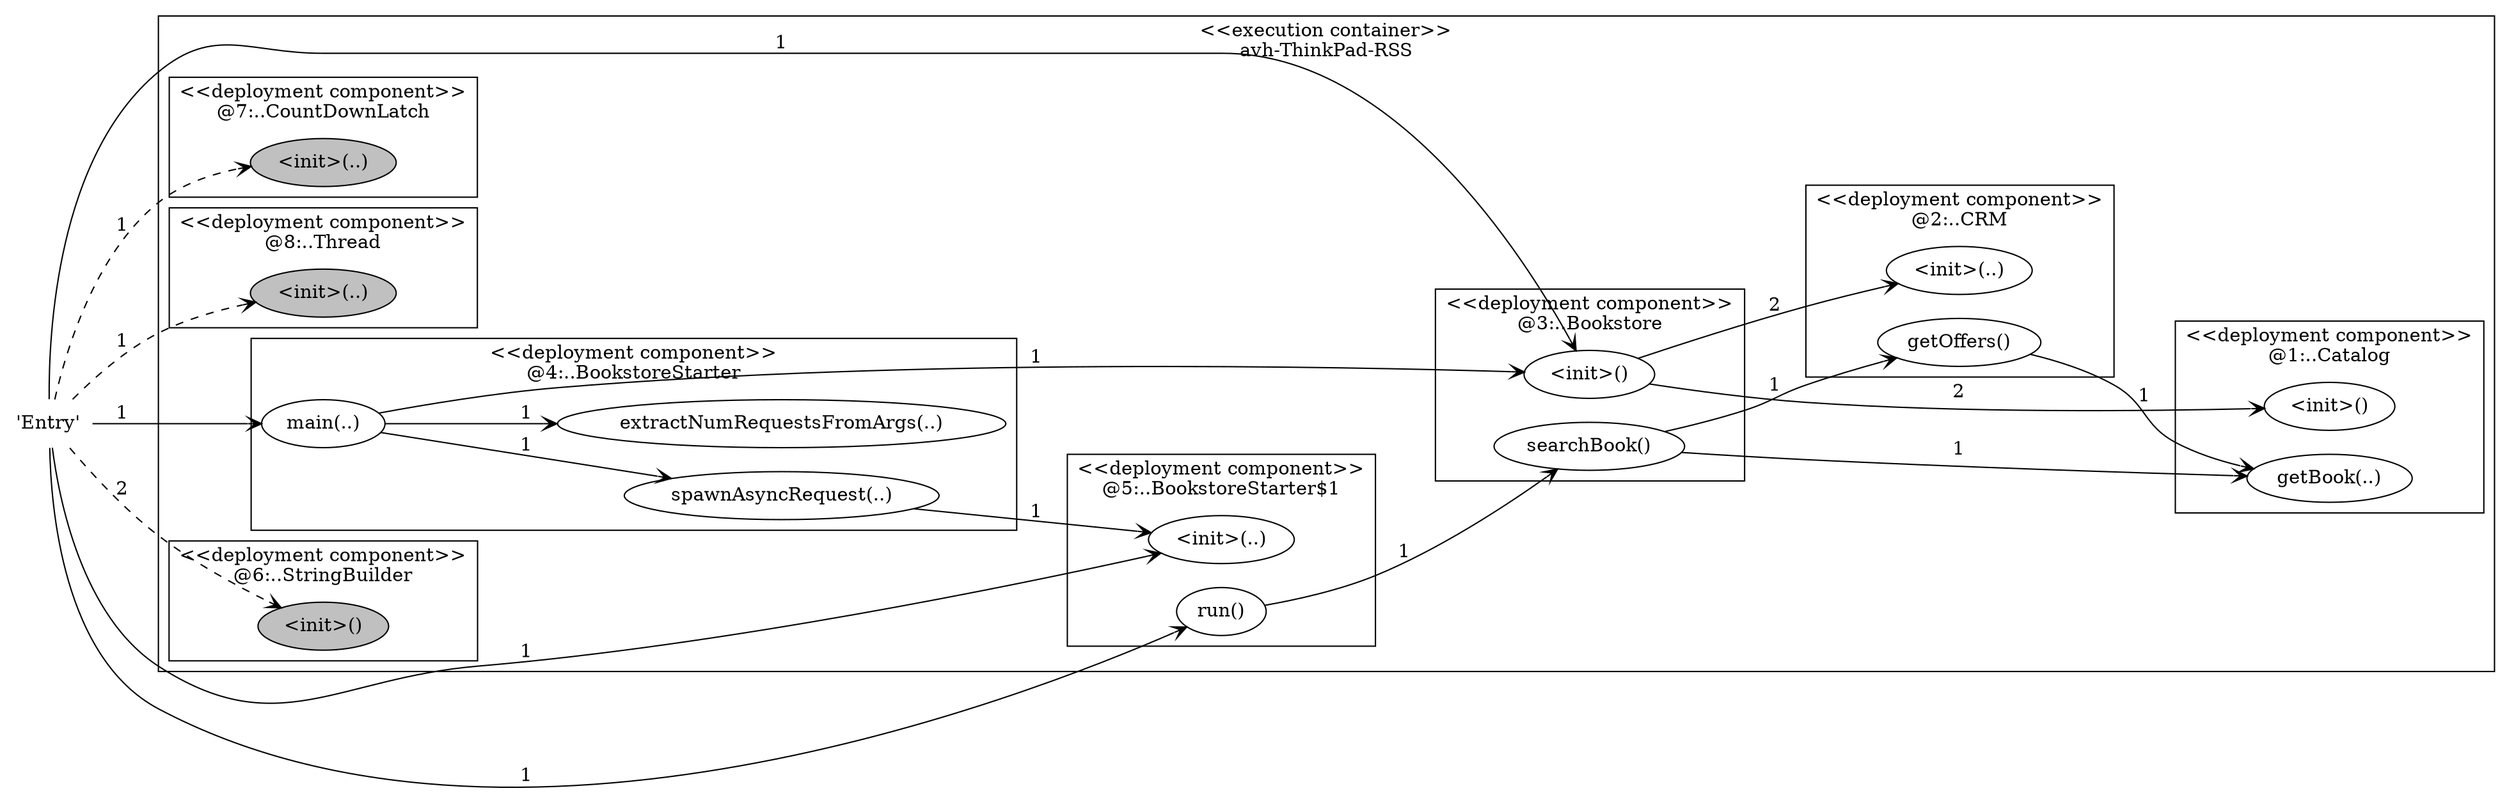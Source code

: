 digraph G {
 rankdir=LR;
"depNode_0" [label="'Entry'",shape="none"]
subgraph "cluster_container1" {
 label = "<<execution container>>\navh-ThinkPad-RSS";
 shape = "box";
 style = "filled";
 fillcolor = "white";
subgraph "cluster_component_1" {
 label = "<<deployment component>>\n@1:..Catalog";
 shape = "box";
 style = "filled";
 fillcolor = "white";
"depNode_3" [label="<init>()",shape="oval",style="filled",color="#000000",fillcolor="white"]
"depNode_10" [label="getBook(..)",shape="oval",style="filled",color="#000000",fillcolor="white"]
}
subgraph "cluster_component_2" {
 label = "<<deployment component>>\n@2:..CRM";
 shape = "box";
 style = "filled";
 fillcolor = "white";
"depNode_4" [label="<init>(..)",shape="oval",style="filled",color="#000000",fillcolor="white"]
"depNode_11" [label="getOffers()",shape="oval",style="filled",color="#000000",fillcolor="white"]
}
subgraph "cluster_component_3" {
 label = "<<deployment component>>\n@3:..Bookstore";
 shape = "box";
 style = "filled";
 fillcolor = "white";
"depNode_9" [label="searchBook()",shape="oval",style="filled",color="#000000",fillcolor="white"]
"depNode_2" [label="<init>()",shape="oval",style="filled",color="#000000",fillcolor="white"]
}
subgraph "cluster_component_4" {
 label = "<<deployment component>>\n@4:..BookstoreStarter";
 shape = "box";
 style = "filled";
 fillcolor = "white";
"depNode_6" [label="spawnAsyncRequest(..)",shape="oval",style="filled",color="#000000",fillcolor="white"]
"depNode_5" [label="extractNumRequestsFromArgs(..)",shape="oval",style="filled",color="#000000",fillcolor="white"]
"depNode_1" [label="main(..)",shape="oval",style="filled",color="#000000",fillcolor="white"]
}
subgraph "cluster_component_5" {
 label = "<<deployment component>>\n@5:..BookstoreStarter$1";
 shape = "box";
 style = "filled";
 fillcolor = "white";
"depNode_8" [label="run()",shape="oval",style="filled",color="#000000",fillcolor="white"]
"depNode_7" [label="<init>(..)",shape="oval",style="filled",color="#000000",fillcolor="white"]
}
subgraph "cluster_component_6" {
 label = "<<deployment component>>\n@6:..StringBuilder";
 shape = "box";
 style = "filled";
 fillcolor = "white";
"depNode_12" [label="<init>()",shape="oval",style="filled",color="#000000",fillcolor="gray"]
}
subgraph "cluster_component_7" {
 label = "<<deployment component>>\n@7:..CountDownLatch";
 shape = "box";
 style = "filled";
 fillcolor = "white";
"depNode_13" [label="<init>(..)",shape="oval",style="filled",color="#000000",fillcolor="gray"]
}
subgraph "cluster_component_8" {
 label = "<<deployment component>>\n@8:..Thread";
 shape = "box";
 style = "filled";
 fillcolor = "white";
"depNode_14" [label="<init>(..)",shape="oval",style="filled",color="#000000",fillcolor="gray"]
}
}
depNode_6->depNode_7[label=1, style="solid", arrowhead="open", color="#000000"]
depNode_0->depNode_7[label=1, style="solid", arrowhead="open", color="#000000"]
depNode_0->depNode_8[label=1, style="solid", arrowhead="open", color="#000000"]
depNode_0->depNode_2[label=1, style="solid", arrowhead="open", color="#000000"]
depNode_0->depNode_1[label=1, style="solid", arrowhead="open", color="#000000"]
depNode_0->depNode_12[label=2, style="dashed", arrowhead="open", color="#000000"]
depNode_0->depNode_13[label=1, style="dashed", arrowhead="open", color="#000000"]
depNode_0->depNode_14[label=1, style="dashed", arrowhead="open", color="#000000"]
depNode_8->depNode_9[label=1, style="solid", arrowhead="open", color="#000000"]
depNode_9->depNode_10[label=1, style="solid", arrowhead="open", color="#000000"]
depNode_9->depNode_11[label=1, style="solid", arrowhead="open", color="#000000"]
depNode_2->depNode_3[label=2, style="solid", arrowhead="open", color="#000000"]
depNode_2->depNode_4[label=2, style="solid", arrowhead="open", color="#000000"]
depNode_1->depNode_6[label=1, style="solid", arrowhead="open", color="#000000"]
depNode_1->depNode_5[label=1, style="solid", arrowhead="open", color="#000000"]
depNode_1->depNode_2[label=1, style="solid", arrowhead="open", color="#000000"]
depNode_11->depNode_10[label=1, style="solid", arrowhead="open", color="#000000"]
}
